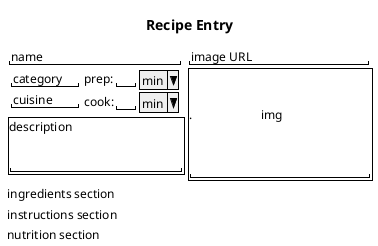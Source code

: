@startuml key
salt
title Recipe Entry
{
  {
    {
      "name                 "
      {
        {
          "category"
          "cuisine "
        } | 
        {
          prep: | "  " | ^min^
          cook: | "  " | ^min^
        }
      }
      {+
        description
        .
        "                     "
      }
    } | 
    {
      "image URL             "
      {+
        .
        .
        .                      img
        .
        .
        "                      "
      }
    }
  }
  {
    ingredients section
  }
  {
    instructions section
  }
  {
    nutrition section
  }
}
@enduml